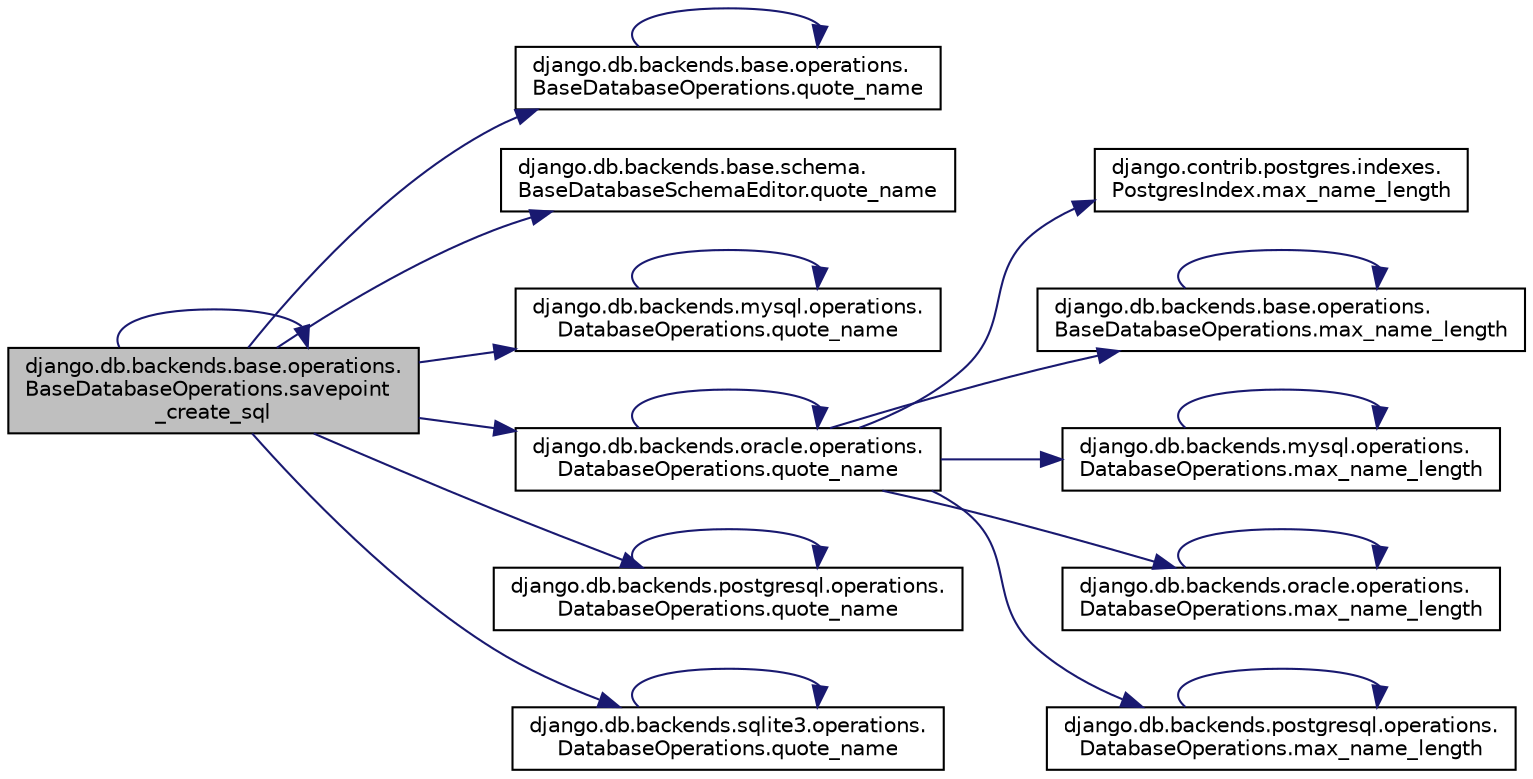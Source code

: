 digraph "django.db.backends.base.operations.BaseDatabaseOperations.savepoint_create_sql"
{
 // LATEX_PDF_SIZE
  edge [fontname="Helvetica",fontsize="10",labelfontname="Helvetica",labelfontsize="10"];
  node [fontname="Helvetica",fontsize="10",shape=record];
  rankdir="LR";
  Node1 [label="django.db.backends.base.operations.\lBaseDatabaseOperations.savepoint\l_create_sql",height=0.2,width=0.4,color="black", fillcolor="grey75", style="filled", fontcolor="black",tooltip=" "];
  Node1 -> Node2 [color="midnightblue",fontsize="10",style="solid",fontname="Helvetica"];
  Node2 [label="django.db.backends.base.operations.\lBaseDatabaseOperations.quote_name",height=0.2,width=0.4,color="black", fillcolor="white", style="filled",URL="$dd/dc3/classdjango_1_1db_1_1backends_1_1base_1_1operations_1_1_base_database_operations.html#a1317b39ef52de75f263c05a7e9a77323",tooltip=" "];
  Node2 -> Node2 [color="midnightblue",fontsize="10",style="solid",fontname="Helvetica"];
  Node1 -> Node3 [color="midnightblue",fontsize="10",style="solid",fontname="Helvetica"];
  Node3 [label="django.db.backends.base.schema.\lBaseDatabaseSchemaEditor.quote_name",height=0.2,width=0.4,color="black", fillcolor="white", style="filled",URL="$d7/d55/classdjango_1_1db_1_1backends_1_1base_1_1schema_1_1_base_database_schema_editor.html#ae84ebd5d3b095cb3433d2d7ce1c2e4e7",tooltip=" "];
  Node1 -> Node4 [color="midnightblue",fontsize="10",style="solid",fontname="Helvetica"];
  Node4 [label="django.db.backends.mysql.operations.\lDatabaseOperations.quote_name",height=0.2,width=0.4,color="black", fillcolor="white", style="filled",URL="$d6/d0c/classdjango_1_1db_1_1backends_1_1mysql_1_1operations_1_1_database_operations.html#a7584036904817b70a1483201fee4b31c",tooltip=" "];
  Node4 -> Node4 [color="midnightblue",fontsize="10",style="solid",fontname="Helvetica"];
  Node1 -> Node5 [color="midnightblue",fontsize="10",style="solid",fontname="Helvetica"];
  Node5 [label="django.db.backends.oracle.operations.\lDatabaseOperations.quote_name",height=0.2,width=0.4,color="black", fillcolor="white", style="filled",URL="$da/dc4/classdjango_1_1db_1_1backends_1_1oracle_1_1operations_1_1_database_operations.html#af2f72bca418dacfb0ec7c04a36ba1866",tooltip=" "];
  Node5 -> Node6 [color="midnightblue",fontsize="10",style="solid",fontname="Helvetica"];
  Node6 [label="django.contrib.postgres.indexes.\lPostgresIndex.max_name_length",height=0.2,width=0.4,color="black", fillcolor="white", style="filled",URL="$d5/d7a/classdjango_1_1contrib_1_1postgres_1_1indexes_1_1_postgres_index.html#af6b3fcdc8e606baa47d9250e8937755b",tooltip=" "];
  Node5 -> Node7 [color="midnightblue",fontsize="10",style="solid",fontname="Helvetica"];
  Node7 [label="django.db.backends.base.operations.\lBaseDatabaseOperations.max_name_length",height=0.2,width=0.4,color="black", fillcolor="white", style="filled",URL="$dd/dc3/classdjango_1_1db_1_1backends_1_1base_1_1operations_1_1_base_database_operations.html#a82d71ca226daa842be3179dd1ca835df",tooltip=" "];
  Node7 -> Node7 [color="midnightblue",fontsize="10",style="solid",fontname="Helvetica"];
  Node5 -> Node8 [color="midnightblue",fontsize="10",style="solid",fontname="Helvetica"];
  Node8 [label="django.db.backends.mysql.operations.\lDatabaseOperations.max_name_length",height=0.2,width=0.4,color="black", fillcolor="white", style="filled",URL="$d6/d0c/classdjango_1_1db_1_1backends_1_1mysql_1_1operations_1_1_database_operations.html#a69d4af79bee5077e89b53eb763165e2e",tooltip=" "];
  Node8 -> Node8 [color="midnightblue",fontsize="10",style="solid",fontname="Helvetica"];
  Node5 -> Node9 [color="midnightblue",fontsize="10",style="solid",fontname="Helvetica"];
  Node9 [label="django.db.backends.oracle.operations.\lDatabaseOperations.max_name_length",height=0.2,width=0.4,color="black", fillcolor="white", style="filled",URL="$da/dc4/classdjango_1_1db_1_1backends_1_1oracle_1_1operations_1_1_database_operations.html#a6ef1ba2a3af052ffb12b9c36a30d87bd",tooltip=" "];
  Node9 -> Node9 [color="midnightblue",fontsize="10",style="solid",fontname="Helvetica"];
  Node5 -> Node10 [color="midnightblue",fontsize="10",style="solid",fontname="Helvetica"];
  Node10 [label="django.db.backends.postgresql.operations.\lDatabaseOperations.max_name_length",height=0.2,width=0.4,color="black", fillcolor="white", style="filled",URL="$df/d25/classdjango_1_1db_1_1backends_1_1postgresql_1_1operations_1_1_database_operations.html#a308b2dc44422da055c7a5b849ce7fbb8",tooltip=" "];
  Node10 -> Node10 [color="midnightblue",fontsize="10",style="solid",fontname="Helvetica"];
  Node5 -> Node5 [color="midnightblue",fontsize="10",style="solid",fontname="Helvetica"];
  Node1 -> Node11 [color="midnightblue",fontsize="10",style="solid",fontname="Helvetica"];
  Node11 [label="django.db.backends.postgresql.operations.\lDatabaseOperations.quote_name",height=0.2,width=0.4,color="black", fillcolor="white", style="filled",URL="$df/d25/classdjango_1_1db_1_1backends_1_1postgresql_1_1operations_1_1_database_operations.html#aa7d4385eb15e3368465fe5fd816c9c1f",tooltip=" "];
  Node11 -> Node11 [color="midnightblue",fontsize="10",style="solid",fontname="Helvetica"];
  Node1 -> Node12 [color="midnightblue",fontsize="10",style="solid",fontname="Helvetica"];
  Node12 [label="django.db.backends.sqlite3.operations.\lDatabaseOperations.quote_name",height=0.2,width=0.4,color="black", fillcolor="white", style="filled",URL="$da/d34/classdjango_1_1db_1_1backends_1_1sqlite3_1_1operations_1_1_database_operations.html#a5dc666b9fb16a53d22e56e447558d8dd",tooltip=" "];
  Node12 -> Node12 [color="midnightblue",fontsize="10",style="solid",fontname="Helvetica"];
  Node1 -> Node1 [color="midnightblue",fontsize="10",style="solid",fontname="Helvetica"];
}

